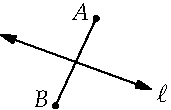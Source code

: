 settings.tex="pdflatex";

texpreamble("\usepackage{amsmath}
\usepackage{amsthm,amssymb}
\usepackage{mathpazo}
\usepackage[svgnames]{xcolor}
");
import graph;

size(0,55);

//dot((0,-1.1),white);


real x=-20;
real y=65;
pair A=0.6dir(y);
pair B=-A;
pair C=1.65dir(40);
pair al=I*(unit(A-B));

draw(dir(x)--dir(180+x),Arrows);
draw(A--B);


label("$\ell$",1.15dir(x));

dot("$A$",A,al);
dot("$B$",B,al);
draw(A--B);
